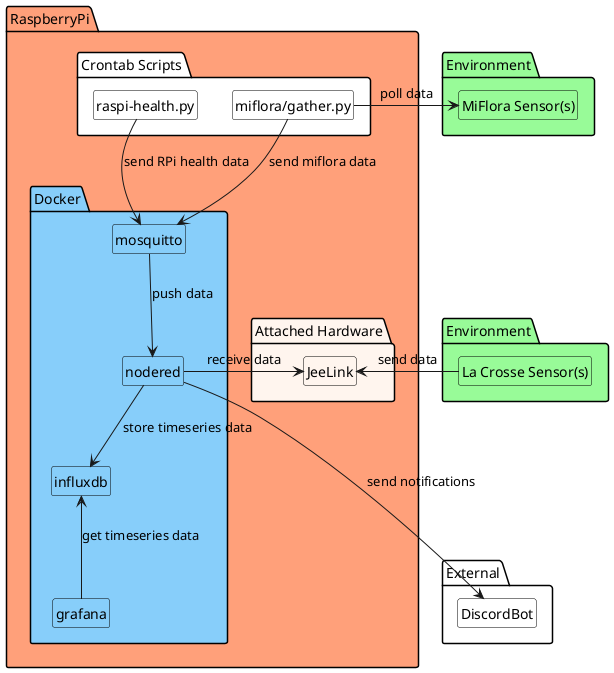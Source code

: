 @startuml
skinparam shadowing false

skinparam package {
  BackgroundColor white
  BorderColor black
  FontStyle italic bold

  BackgroundColor<<Environment>> PaleGreen
  BackgroundColor<<RaspberryPi>> LightSalmon
  BackgroundColor<<Hardware>> SeaShell
  BackgroundColor<<Docker>> LightSkyBlue
}

skinparam class {
  BackgroundColor none
  BorderColor Black
}

hide members
hide circle
hide stereotype

package "Environment" as E1 <<Environment>> {
  class "La Crosse Sensor(s)" as sensorLacrosse
}

package "Environment" as E2 <<Environment>> {
  class "MiFlora Sensor(s)" as sensorMiflora
}

package RaspberryPi <<RaspberryPi>> {
  package "Attached Hardware" <<Hardware>> {
    class "JeeLink" as jeelink
  }

  package Docker <<Docker>> {
    class nodered
    class grafana
    class influxdb
    class mosquitto

    mosquitto -down-> nodered: push data
    nodered -down-> influxdb: store timeseries data
    grafana -up-> influxdb: get timeseries data
  }

  package "Crontab Scripts" {
    class "raspi-health.py" as scriptRaspiHealth
    class "miflora/gather.py" as scriptMiflora

    scriptRaspiHealth -right[hidden]-> scriptMiflora
  }

  scriptRaspiHealth -down-> mosquitto: send RPi health data
}

package "External" as Ex {
  class "DiscordBot" as discord
}

sensorLacrosse -left-> jeelink: send data
nodered -left-> jeelink: receive data
scriptMiflora -right-> sensorMiflora: poll data
scriptMiflora -down-> mosquitto: send miflora data
nodered -down--> discord: send notifications
@enduml
